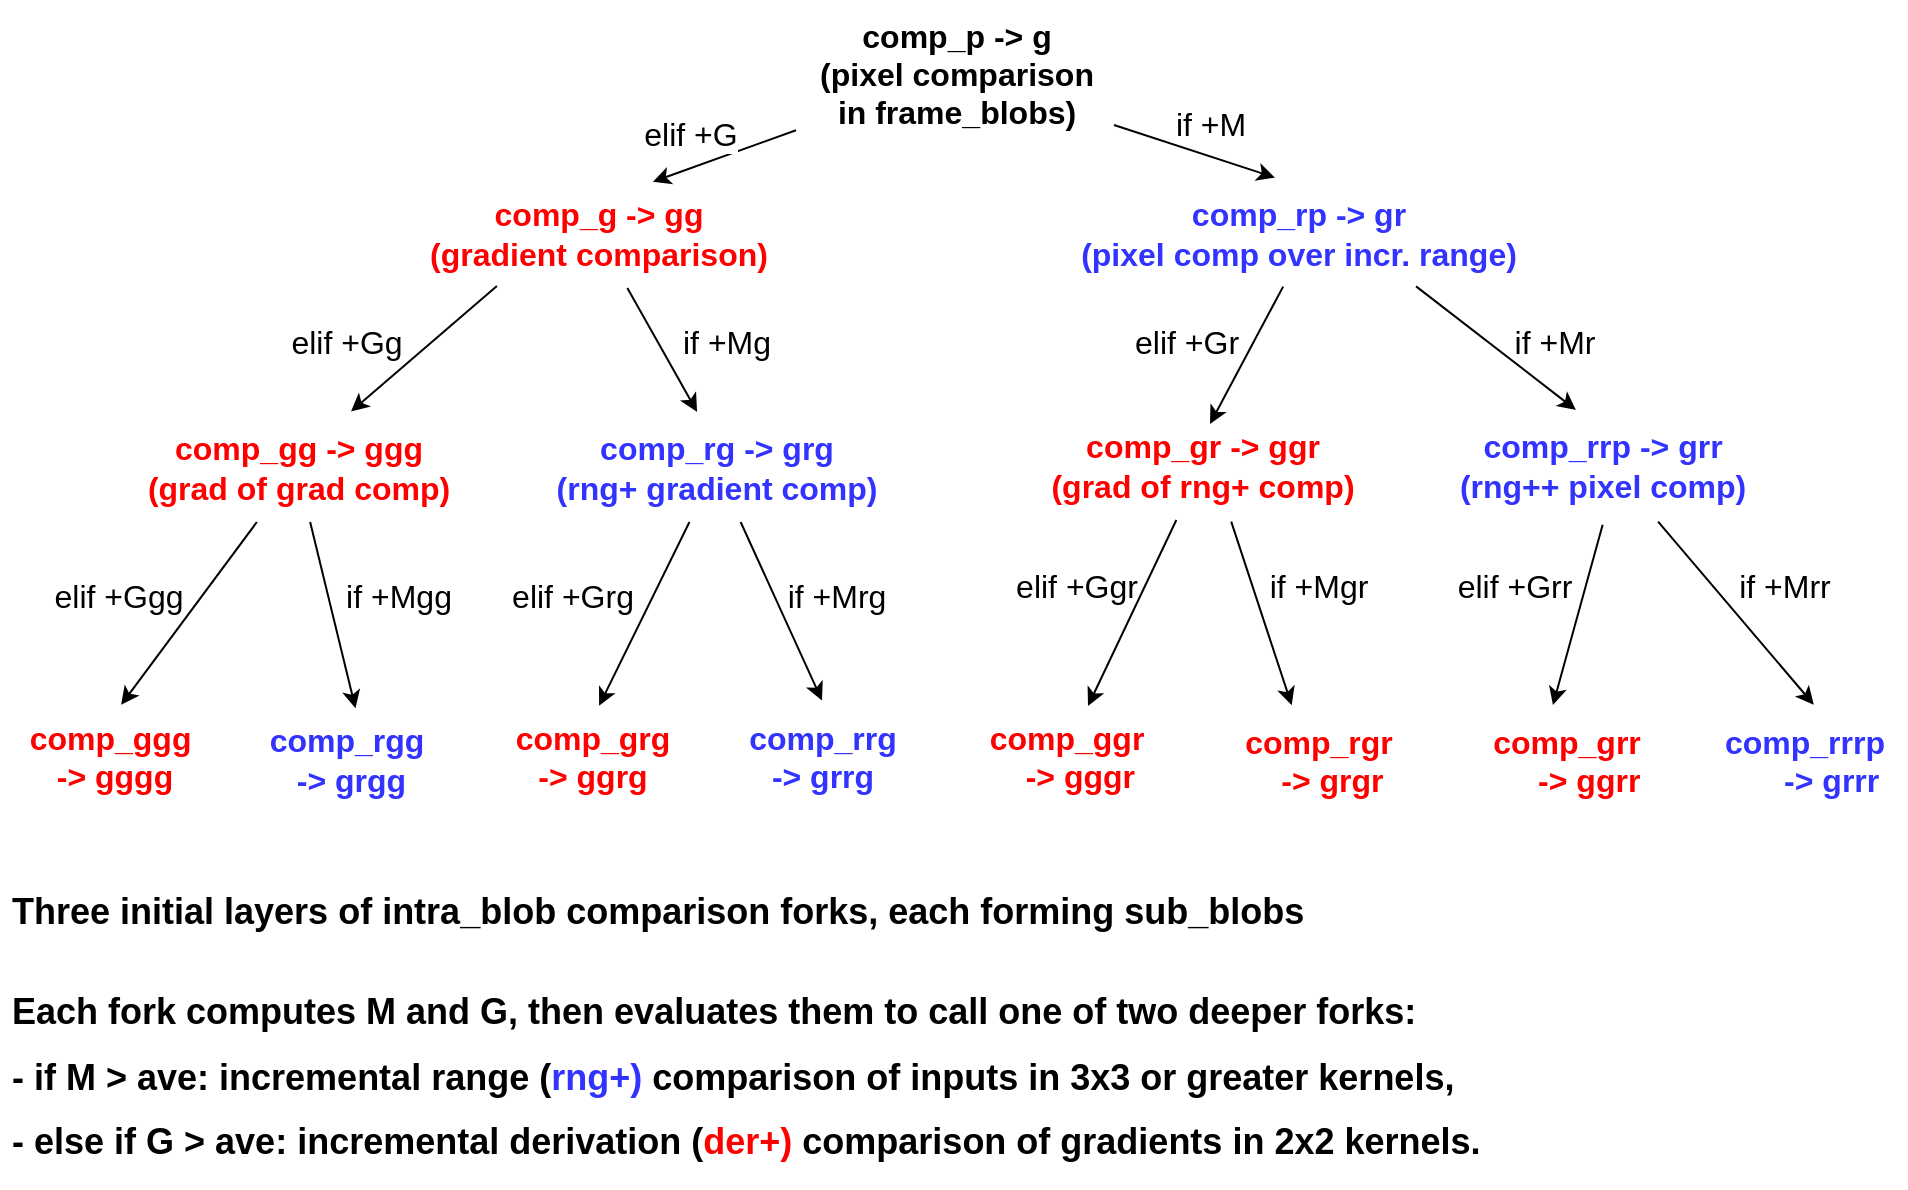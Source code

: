 <mxfile version="13.0.1" type="device"><diagram id="89n-_hzKVNLBdUliTuQF" name="Page-1"><mxGraphModel dx="981" dy="574" grid="0" gridSize="12" guides="1" tooltips="1" connect="1" arrows="1" fold="1" page="1" pageScale="1" pageWidth="1100" pageHeight="850" background="none" math="0" shadow="0"><root><mxCell id="0"/><mxCell id="1" parent="0"/><mxCell id="VU631XSMlikdTpn3kbtf-1" value="&lt;font style=&quot;font-size: 16px&quot;&gt;&lt;b style=&quot;font-size: 16px&quot;&gt;comp_p -&amp;gt; g&lt;br style=&quot;font-size: 16px&quot;&gt;(pixel comparison&lt;br&gt;in frame_blobs)&lt;br style=&quot;font-size: 16px&quot;&gt;&lt;/b&gt;&lt;/font&gt;" style="text;html=1;align=center;verticalAlign=middle;resizable=0;points=[];autosize=1;strokeWidth=1;fontSize=16;fontColor=#000000;spacing=6;" parent="1" vertex="1"><mxGeometry x="421" y="42" width="159" height="73" as="geometry"/></mxCell><mxCell id="VU631XSMlikdTpn3kbtf-6" value="" style="endArrow=classic;html=1;entryX=0.646;entryY=0.017;entryDx=0;entryDy=0;entryPerimeter=0;strokeWidth=1;fontSize=16;fontColor=#000000;spacing=6;" parent="1" source="VU631XSMlikdTpn3kbtf-1" target="VU631XSMlikdTpn3kbtf-9" edge="1"><mxGeometry width="50" height="50" relative="1" as="geometry"><mxPoint x="426" y="111" as="sourcePoint"/><mxPoint x="326" y="182" as="targetPoint"/></mxGeometry></mxCell><mxCell id="VU631XSMlikdTpn3kbtf-51" value="elif +G" style="text;html=1;align=center;verticalAlign=middle;resizable=0;points=[];labelBackgroundColor=#ffffff;fontSize=16;fontColor=#000000;" parent="VU631XSMlikdTpn3kbtf-6" vertex="1" connectable="0"><mxGeometry x="-0.15" y="-1" relative="1" as="geometry"><mxPoint x="-22.55" y="-8.69" as="offset"/></mxGeometry></mxCell><mxCell id="VU631XSMlikdTpn3kbtf-7" value="" style="endArrow=classic;html=1;entryX=0.452;entryY=-0.022;entryDx=0;entryDy=0;entryPerimeter=0;strokeWidth=1;fontSize=16;fontColor=#000000;spacing=6;" parent="1" source="VU631XSMlikdTpn3kbtf-1" target="VU631XSMlikdTpn3kbtf-8" edge="1"><mxGeometry width="50" height="50" relative="1" as="geometry"><mxPoint x="576" y="98" as="sourcePoint"/><mxPoint x="476" y="172" as="targetPoint"/></mxGeometry></mxCell><mxCell id="VU631XSMlikdTpn3kbtf-8" value="&lt;font style=&quot;font-size: 16px&quot;&gt;&lt;b style=&quot;font-size: 16px&quot;&gt;&lt;span style=&quot;font-size: 16px ; background-color: rgb(255 , 255 , 255)&quot;&gt;&lt;font color=&quot;#3333ff&quot;&gt;comp_rp -&amp;gt; gr&lt;br style=&quot;font-size: 16px&quot;&gt;(pixel comp over incr. range)&lt;/font&gt;&lt;/span&gt;&lt;br style=&quot;font-size: 16px&quot;&gt;&lt;/b&gt;&lt;/font&gt;" style="text;html=1;align=center;verticalAlign=middle;resizable=0;points=[];autosize=1;strokeWidth=1;fontSize=16;fontColor=#000000;spacing=6;" parent="1" vertex="1"><mxGeometry x="552" y="132" width="240" height="54" as="geometry"/></mxCell><mxCell id="VU631XSMlikdTpn3kbtf-9" value="&lt;b&gt;&lt;span&gt;&lt;font color=&quot;#ff0000&quot;&gt;comp_g -&amp;gt; gg&lt;br&gt;(gradient comparison)&lt;/font&gt;&lt;/span&gt;&lt;/b&gt;&lt;b style=&quot;font-size: 16px&quot;&gt;&lt;font style=&quot;font-size: 16px&quot;&gt;&lt;br style=&quot;font-size: 16px&quot;&gt;&lt;/font&gt;&lt;/b&gt;" style="text;html=1;align=center;verticalAlign=middle;resizable=0;points=[];autosize=1;strokeWidth=1;fontSize=16;fontColor=#000000;spacing=6;" parent="1" vertex="1"><mxGeometry x="226" y="132" width="191" height="54" as="geometry"/></mxCell><mxCell id="VU631XSMlikdTpn3kbtf-11" value="" style="endArrow=classic;html=1;strokeWidth=1;fontSize=16;fontColor=#000000;spacing=6;entryX=0.656;entryY=-0.022;entryDx=0;entryDy=0;entryPerimeter=0;exitX=0.238;exitY=0.981;exitDx=0;exitDy=0;exitPerimeter=0;" parent="1" source="VU631XSMlikdTpn3kbtf-9" target="VU631XSMlikdTpn3kbtf-14" edge="1"><mxGeometry width="50" height="50" relative="1" as="geometry"><mxPoint x="270" y="183" as="sourcePoint"/><mxPoint x="200" y="248" as="targetPoint"/></mxGeometry></mxCell><mxCell id="VU631XSMlikdTpn3kbtf-14" value="&lt;b&gt;&lt;span&gt;&lt;font color=&quot;#ff0000&quot;&gt;comp_gg&amp;nbsp;-&amp;gt; ggg&lt;br&gt;(grad of grad comp)&lt;/font&gt;&lt;/span&gt;&lt;/b&gt;&lt;b style=&quot;font-size: 16px&quot;&gt;&lt;font style=&quot;font-size: 16px&quot;&gt;&lt;br style=&quot;font-size: 16px&quot;&gt;&lt;/font&gt;&lt;/b&gt;" style="text;html=1;align=center;verticalAlign=middle;resizable=0;points=[];autosize=1;strokeWidth=1;fontSize=16;fontColor=#000000;spacing=6;" parent="1" vertex="1"><mxGeometry x="85" y="249" width="173" height="54" as="geometry"/></mxCell><mxCell id="VU631XSMlikdTpn3kbtf-15" value="" style="endArrow=classic;html=1;strokeWidth=1;fontSize=16;fontColor=#000000;spacing=6;entryX=0.448;entryY=-0.019;entryDx=0;entryDy=0;entryPerimeter=0;" parent="1" source="VU631XSMlikdTpn3kbtf-9" target="VU631XSMlikdTpn3kbtf-16" edge="1"><mxGeometry width="50" height="50" relative="1" as="geometry"><mxPoint x="329" y="196" as="sourcePoint"/><mxPoint x="383" y="249" as="targetPoint"/></mxGeometry></mxCell><mxCell id="VU631XSMlikdTpn3kbtf-16" value="&lt;b&gt;&lt;span&gt;&lt;font color=&quot;#3333ff&quot;&gt;comp_rg -&amp;gt; grg&lt;br&gt;(&lt;/font&gt;&lt;/span&gt;&lt;/b&gt;&lt;b&gt;&lt;span&gt;&lt;font color=&quot;#3333ff&quot;&gt;rng+&amp;nbsp;&lt;/font&gt;&lt;/span&gt;&lt;/b&gt;&lt;b&gt;&lt;span&gt;&lt;font color=&quot;#3333ff&quot;&gt;gradient comp)&lt;/font&gt;&lt;/span&gt;&lt;/b&gt;&lt;b style=&quot;font-size: 16px&quot;&gt;&lt;font style=&quot;font-size: 16px&quot;&gt;&lt;br style=&quot;font-size: 16px&quot;&gt;&lt;/font&gt;&lt;/b&gt;" style="text;html=1;align=center;verticalAlign=middle;resizable=0;points=[];autosize=1;strokeWidth=1;fontSize=16;fontColor=#000000;spacing=6;" parent="1" vertex="1"><mxGeometry x="290" y="249" width="182" height="54" as="geometry"/></mxCell><mxCell id="VU631XSMlikdTpn3kbtf-17" value="" style="endArrow=classic;html=1;strokeWidth=1;fontSize=16;fontColor=#000000;spacing=6;exitX=0.469;exitY=0.987;exitDx=0;exitDy=0;exitPerimeter=0;" parent="1" source="VU631XSMlikdTpn3kbtf-8" edge="1"><mxGeometry width="50" height="50" relative="1" as="geometry"><mxPoint x="690" y="196" as="sourcePoint"/><mxPoint x="628" y="254" as="targetPoint"/><Array as="points"/></mxGeometry></mxCell><mxCell id="VU631XSMlikdTpn3kbtf-18" value="&lt;b&gt;&lt;span&gt;&lt;font color=&quot;#ff0000&quot;&gt;comp_gr&amp;nbsp;-&amp;gt; ggr&lt;br&gt;(grad of rng+ comp)&lt;/font&gt;&lt;br&gt;&lt;/span&gt;&lt;/b&gt;" style="text;html=1;align=center;verticalAlign=middle;resizable=0;points=[];autosize=1;strokeWidth=1;fontSize=16;fontColor=#000000;spacing=6;" parent="1" vertex="1"><mxGeometry x="537" y="248" width="174" height="54" as="geometry"/></mxCell><mxCell id="VU631XSMlikdTpn3kbtf-19" value="" style="endArrow=classic;html=1;strokeWidth=1;fontSize=16;fontColor=#000000;spacing=6;entryX=0.424;entryY=-0.019;entryDx=0;entryDy=0;entryPerimeter=0;exitX=0.746;exitY=0.985;exitDx=0;exitDy=0;exitPerimeter=0;" parent="1" source="VU631XSMlikdTpn3kbtf-8" target="VU631XSMlikdTpn3kbtf-20" edge="1"><mxGeometry width="50" height="50" relative="1" as="geometry"><mxPoint x="757" y="196" as="sourcePoint"/><mxPoint x="850" y="253" as="targetPoint"/></mxGeometry></mxCell><mxCell id="VU631XSMlikdTpn3kbtf-20" value="&lt;font style=&quot;font-size: 16px&quot;&gt;&lt;b style=&quot;font-size: 16px&quot;&gt;&lt;span style=&quot;font-size: 16px ; background-color: rgb(255 , 255 , 255)&quot;&gt;&lt;font color=&quot;#3333ff&quot;&gt;comp_rrp -&amp;gt; grr&lt;br style=&quot;font-size: 16px&quot;&gt;(&lt;/font&gt;&lt;/span&gt;&lt;/b&gt;&lt;b&gt;&lt;span style=&quot;background-color: rgb(255 , 255 , 255)&quot;&gt;&lt;font color=&quot;#3333ff&quot;&gt;rng++&amp;nbsp;&lt;/font&gt;&lt;/span&gt;&lt;/b&gt;&lt;b style=&quot;font-size: 16px&quot;&gt;&lt;span style=&quot;font-size: 16px ; background-color: rgb(255 , 255 , 255)&quot;&gt;&lt;font color=&quot;#3333ff&quot;&gt;pixel comp)&lt;/font&gt;&lt;/span&gt;&lt;br style=&quot;font-size: 16px&quot;&gt;&lt;/b&gt;&lt;/font&gt;" style="text;html=1;align=center;verticalAlign=middle;resizable=0;points=[];autosize=1;strokeWidth=1;fontSize=16;fontColor=#000000;spacing=6;" parent="1" vertex="1"><mxGeometry x="741" y="248" width="165" height="54" as="geometry"/></mxCell><mxCell id="VU631XSMlikdTpn3kbtf-21" value="" style="endArrow=classic;html=1;strokeWidth=1;fontSize=16;fontColor=#000000;spacing=6;entryX=0.538;entryY=0.015;entryDx=0;entryDy=0;entryPerimeter=0;" parent="1" source="VU631XSMlikdTpn3kbtf-14" target="VU631XSMlikdTpn3kbtf-24" edge="1"><mxGeometry width="50" height="50" relative="1" as="geometry"><mxPoint x="133" y="299" as="sourcePoint"/><mxPoint x="79" y="385" as="targetPoint"/><Array as="points"/></mxGeometry></mxCell><mxCell id="VU631XSMlikdTpn3kbtf-24" value="&lt;b style=&quot;font-size: 16px&quot;&gt;&lt;font style=&quot;font-size: 16px&quot;&gt;&lt;span style=&quot;font-size: 16px ; background-color: rgb(255 , 255 , 255)&quot;&gt;&lt;font color=&quot;#ff0000&quot;&gt;comp_ggg&amp;nbsp;&lt;br&gt;-&amp;gt; gggg&lt;br style=&quot;font-size: 16px&quot;&gt;&lt;/font&gt;&lt;/span&gt;&lt;br style=&quot;font-size: 16px&quot;&gt;&lt;/font&gt;&lt;/b&gt;" style="text;html=1;align=center;verticalAlign=middle;resizable=0;points=[];autosize=1;fontSize=16;fontColor=#000000;spacing=6;spacingTop=0;" parent="1" vertex="1"><mxGeometry x="26" y="393.3" width="107" height="73" as="geometry"/></mxCell><mxCell id="VU631XSMlikdTpn3kbtf-25" value="" style="endArrow=classic;html=1;strokeWidth=1;fontSize=16;fontColor=#000000;entryX=0.548;entryY=0.022;entryDx=0;entryDy=0;entryPerimeter=0;spacing=6;" parent="1" source="VU631XSMlikdTpn3kbtf-14" target="VU631XSMlikdTpn3kbtf-26" edge="1"><mxGeometry width="50" height="50" relative="1" as="geometry"><mxPoint x="180" y="307" as="sourcePoint"/><mxPoint x="216" y="353" as="targetPoint"/></mxGeometry></mxCell><mxCell id="VU631XSMlikdTpn3kbtf-26" value="&lt;b style=&quot;font-size: 16px&quot;&gt;&lt;font style=&quot;font-size: 16px&quot;&gt;&lt;span style=&quot;font-size: 16px ; background-color: rgb(255 , 255 , 255)&quot;&gt;&lt;font color=&quot;#3333ff&quot;&gt;comp_rgg&lt;br&gt;&amp;nbsp;-&amp;gt; grgg&lt;/font&gt;&lt;/span&gt;&lt;br style=&quot;font-size: 16px&quot;&gt;&lt;/font&gt;&lt;/b&gt;" style="text;html=1;align=center;verticalAlign=middle;resizable=0;points=[];autosize=1;strokeWidth=1;fontSize=16;fontColor=#000000;spacing=6;spacingTop=0;" parent="1" vertex="1"><mxGeometry x="146.5" y="395" width="99" height="54" as="geometry"/></mxCell><mxCell id="VU631XSMlikdTpn3kbtf-27" value="" style="endArrow=classic;html=1;strokeWidth=1;fontSize=16;fontColor=#000000;spacing=6;entryX=0.541;entryY=0.015;entryDx=0;entryDy=0;entryPerimeter=0;" parent="1" target="VU631XSMlikdTpn3kbtf-36" edge="1" source="VU631XSMlikdTpn3kbtf-16"><mxGeometry width="50" height="50" relative="1" as="geometry"><mxPoint x="367" y="291" as="sourcePoint"/><mxPoint x="317" y="344" as="targetPoint"/></mxGeometry></mxCell><mxCell id="VU631XSMlikdTpn3kbtf-28" value="" style="endArrow=classic;html=1;strokeWidth=1;fontSize=16;fontColor=#000000;spacing=6;entryX=0.5;entryY=-0.022;entryDx=0;entryDy=0;entryPerimeter=0;" parent="1" source="VU631XSMlikdTpn3kbtf-16" target="VU631XSMlikdTpn3kbtf-37" edge="1"><mxGeometry width="50" height="50" relative="1" as="geometry"><mxPoint x="397" y="295" as="sourcePoint"/><mxPoint x="454" y="342" as="targetPoint"/></mxGeometry></mxCell><mxCell id="VU631XSMlikdTpn3kbtf-29" value="" style="endArrow=classic;html=1;strokeWidth=1;fontSize=16;fontColor=#000000;spacing=6;" parent="1" edge="1" source="VU631XSMlikdTpn3kbtf-18"><mxGeometry width="50" height="50" relative="1" as="geometry"><mxPoint x="605" y="314" as="sourcePoint"/><mxPoint x="567" y="395" as="targetPoint"/></mxGeometry></mxCell><mxCell id="VU631XSMlikdTpn3kbtf-30" value="" style="endArrow=classic;html=1;strokeWidth=1;fontSize=16;fontColor=#000000;entryX=0.363;entryY=-0.005;entryDx=0;entryDy=0;entryPerimeter=0;spacing=6;exitX=0.584;exitY=1.015;exitDx=0;exitDy=0;exitPerimeter=0;" parent="1" source="VU631XSMlikdTpn3kbtf-18" target="VU631XSMlikdTpn3kbtf-39" edge="1"><mxGeometry width="50" height="50" relative="1" as="geometry"><mxPoint x="659" y="291" as="sourcePoint"/><mxPoint x="710" y="352" as="targetPoint"/></mxGeometry></mxCell><mxCell id="VU631XSMlikdTpn3kbtf-31" value="" style="endArrow=classic;html=1;strokeWidth=1;fontSize=16;fontColor=#000000;spacing=6;entryX=0.548;entryY=-0.009;entryDx=0;entryDy=0;entryPerimeter=0;exitX=0.673;exitY=1.015;exitDx=0;exitDy=0;exitPerimeter=0;" parent="1" source="VU631XSMlikdTpn3kbtf-20" target="VU631XSMlikdTpn3kbtf-41" edge="1"><mxGeometry width="50" height="50" relative="1" as="geometry"><mxPoint x="909" y="293" as="sourcePoint"/><mxPoint x="966" y="327" as="targetPoint"/></mxGeometry></mxCell><mxCell id="VU631XSMlikdTpn3kbtf-32" value="" style="endArrow=classic;html=1;strokeWidth=1;fontSize=16;fontColor=#000000;spacing=6;entryX=0.432;entryY=-0.007;entryDx=0;entryDy=0;entryPerimeter=0;exitX=0.505;exitY=1.044;exitDx=0;exitDy=0;exitPerimeter=0;" parent="1" source="VU631XSMlikdTpn3kbtf-20" target="VU631XSMlikdTpn3kbtf-40" edge="1"><mxGeometry width="50" height="50" relative="1" as="geometry"><mxPoint x="815" y="305" as="sourcePoint"/><mxPoint x="840" y="343" as="targetPoint"/><Array as="points"/></mxGeometry></mxCell><mxCell id="VU631XSMlikdTpn3kbtf-36" value="&lt;b style=&quot;font-size: 16px&quot;&gt;&lt;font style=&quot;font-size: 16px&quot;&gt;&lt;span style=&quot;font-size: 16px ; background-color: rgb(255 , 255 , 255)&quot;&gt;&lt;font color=&quot;#ff0000&quot;&gt;comp_grg&lt;br&gt;-&amp;gt; ggrg&lt;br style=&quot;font-size: 16px&quot;&gt;&lt;/font&gt;&lt;/span&gt;&lt;br style=&quot;font-size: 16px&quot;&gt;&lt;/font&gt;&lt;/b&gt;" style="text;html=1;align=center;verticalAlign=middle;resizable=0;points=[];autosize=1;strokeWidth=1;fontSize=16;fontColor=#000000;spacing=6;spacingTop=0;" parent="1" vertex="1"><mxGeometry x="269" y="393.8" width="99" height="73" as="geometry"/></mxCell><mxCell id="VU631XSMlikdTpn3kbtf-37" value="&lt;b style=&quot;font-size: 16px&quot;&gt;&lt;font style=&quot;font-size: 16px&quot;&gt;&lt;span style=&quot;font-size: 16px ; background-color: rgb(255 , 255 , 255)&quot;&gt;&lt;font color=&quot;#3333ff&quot;&gt;comp_rrg&lt;br&gt;-&amp;gt; grrg&lt;br style=&quot;font-size: 16px&quot;&gt;&lt;/font&gt;&lt;/span&gt;&lt;/font&gt;&lt;/b&gt;&lt;b style=&quot;font-size: 16px&quot;&gt;&lt;font style=&quot;font-size: 16px&quot;&gt;&lt;br style=&quot;font-size: 16px&quot;&gt;&lt;/font&gt;&lt;/b&gt;" style="text;html=1;align=center;verticalAlign=middle;resizable=0;points=[];autosize=1;strokeWidth=1;fontSize=16;fontColor=#000000;spacing=6;spacingTop=0;" parent="1" vertex="1"><mxGeometry x="386" y="393.8" width="96" height="73" as="geometry"/></mxCell><mxCell id="VU631XSMlikdTpn3kbtf-38" value="&lt;b style=&quot;font-size: 16px&quot;&gt;&lt;font style=&quot;font-size: 16px&quot;&gt;&lt;span style=&quot;font-size: 16px ; background-color: rgb(255 , 255 , 255)&quot;&gt;&lt;font color=&quot;#ff0000&quot;&gt;comp_ggr&lt;br&gt;&amp;nbsp; &amp;nbsp;-&amp;gt;&amp;nbsp;gggr&lt;br style=&quot;font-size: 16px&quot;&gt;&lt;/font&gt;&lt;/span&gt;&lt;br style=&quot;font-size: 16px&quot;&gt;&lt;/font&gt;&lt;/b&gt;" style="text;html=1;align=center;verticalAlign=middle;resizable=0;points=[];autosize=1;strokeWidth=1;fontSize=16;fontColor=#000000;spacing=6;spacingTop=0;" parent="1" vertex="1"><mxGeometry x="506" y="393.3" width="99" height="73" as="geometry"/></mxCell><mxCell id="VU631XSMlikdTpn3kbtf-39" value="&lt;b style=&quot;font-size: 16px&quot;&gt;&lt;font style=&quot;font-size: 16px&quot;&gt;&lt;span style=&quot;font-size: 16px ; background-color: rgb(255 , 255 , 255)&quot;&gt;&lt;font color=&quot;#ff0000&quot;&gt;comp_rgr&lt;br&gt;&amp;nbsp; &amp;nbsp;-&amp;gt; grgr&lt;br style=&quot;font-size: 16px&quot;&gt;&lt;/font&gt;&lt;/span&gt;&lt;br style=&quot;font-size: 16px&quot;&gt;&lt;/font&gt;&lt;/b&gt;" style="text;html=1;align=center;verticalAlign=middle;resizable=0;points=[];autosize=1;strokeWidth=1;fontSize=16;fontColor=#000000;spacing=6;" parent="1" vertex="1"><mxGeometry x="634" y="395" width="96" height="73" as="geometry"/></mxCell><mxCell id="VU631XSMlikdTpn3kbtf-40" value="&lt;b style=&quot;font-size: 16px&quot;&gt;&lt;font style=&quot;font-size: 16px&quot;&gt;&lt;span style=&quot;font-size: 16px ; background-color: rgb(255 , 255 , 255)&quot;&gt;&lt;font color=&quot;#ff0000&quot;&gt;comp_grr&lt;br&gt;&amp;nbsp; &amp;nbsp; &amp;nbsp;-&amp;gt; ggrr&lt;br style=&quot;font-size: 16px&quot;&gt;&lt;/font&gt;&lt;/span&gt;&lt;br style=&quot;font-size: 16px&quot;&gt;&lt;/font&gt;&lt;/b&gt;" style="text;html=1;align=center;verticalAlign=middle;resizable=0;points=[];autosize=1;strokeWidth=1;fontSize=16;fontColor=#000000;spacing=6;spacingTop=0;" parent="1" vertex="1"><mxGeometry x="758" y="395" width="96" height="73" as="geometry"/></mxCell><mxCell id="VU631XSMlikdTpn3kbtf-41" value="&lt;b style=&quot;font-size: 16px&quot;&gt;&lt;font style=&quot;font-size: 16px&quot;&gt;&lt;span style=&quot;font-size: 16px ; background-color: rgb(255 , 255 , 255)&quot;&gt;&lt;font color=&quot;#3333ff&quot;&gt;comp_rrrp&lt;br&gt;&amp;nbsp; &amp;nbsp; &amp;nbsp; -&amp;gt; grrr&lt;/font&gt;&lt;/span&gt;&lt;/font&gt;&lt;/b&gt;&lt;b style=&quot;font-size: 16px&quot;&gt;&lt;font style=&quot;font-size: 16px&quot;&gt;&lt;span style=&quot;font-size: 16px ; background-color: rgb(255 , 255 , 255)&quot;&gt;&lt;font color=&quot;#3333ff&quot;&gt;&lt;br style=&quot;font-size: 16px&quot;&gt;&lt;/font&gt;&lt;/span&gt;&lt;br style=&quot;font-size: 16px&quot;&gt;&lt;/font&gt;&lt;/b&gt;" style="text;html=1;align=center;verticalAlign=middle;resizable=0;points=[];autosize=1;strokeWidth=1;fontSize=16;fontColor=#000000;spacing=6;" parent="1" vertex="1"><mxGeometry x="874" y="395" width="102" height="73" as="geometry"/></mxCell><mxCell id="VU631XSMlikdTpn3kbtf-47" value="&lt;p style=&quot;font-size: 18px&quot;&gt;&lt;b&gt;&lt;font style=&quot;line-height: 180% ; font-size: 18px&quot;&gt;Three initial layers of intra_blob comparison forks, each forming sub_blobs&amp;nbsp;&lt;/font&gt;&lt;/b&gt;&lt;/p&gt;&lt;b style=&quot;font-size: 18px&quot;&gt;&lt;font style=&quot;line-height: 180% ; font-size: 18px&quot;&gt;Each fork computes M and G, then&amp;nbsp;&lt;/font&gt;&lt;/b&gt;&lt;b style=&quot;font-size: 18px&quot;&gt;&lt;font style=&quot;line-height: 32.4px&quot;&gt;evaluates them&lt;/font&gt;&lt;/b&gt;&lt;b style=&quot;font-size: 18px&quot;&gt;&lt;font style=&quot;line-height: 180% ; font-size: 18px&quot;&gt;&amp;nbsp;to call one of two deeper forks: &lt;br&gt;- if M &amp;gt; ave: incremental range (&lt;/font&gt;&lt;/b&gt;&lt;b style=&quot;font-size: 18px&quot;&gt;&lt;font style=&quot;line-height: 32.4px&quot;&gt;&lt;font color=&quot;#3333ff&quot;&gt;rng+)&amp;nbsp;&lt;/font&gt;&lt;/font&gt;&lt;/b&gt;&lt;b style=&quot;font-size: 18px&quot;&gt;&lt;font style=&quot;line-height: 180% ; font-size: 18px&quot;&gt;comparison of&amp;nbsp;&lt;/font&gt;&lt;/b&gt;&lt;b style=&quot;font-size: 18px&quot;&gt;&lt;font style=&quot;line-height: 32.4px&quot;&gt;inputs in 3x3 or greater kernels,&lt;/font&gt;&lt;/b&gt;&lt;b style=&quot;font-size: 18px&quot;&gt;&lt;font style=&quot;line-height: 180% ; font-size: 18px&quot;&gt;&lt;br&gt;- else if G &amp;gt; ave: incremental&amp;nbsp;derivation (&lt;/font&gt;&lt;/b&gt;&lt;b style=&quot;font-size: 18px&quot;&gt;&lt;font style=&quot;line-height: 32.4px&quot;&gt;&lt;font color=&quot;#ff0000&quot;&gt;der+)&lt;/font&gt;&lt;/font&gt;&lt;/b&gt;&lt;b style=&quot;font-size: 18px&quot;&gt;&lt;font style=&quot;line-height: 180% ; font-size: 18px&quot;&gt;&lt;span&gt;&lt;span&gt;&amp;nbsp;comparison of gradients in 2x2 kernels.&lt;/span&gt;&lt;/span&gt;&lt;/font&gt;&lt;/b&gt;&lt;b style=&quot;font-size: 18px&quot;&gt;&lt;font style=&quot;line-height: 180% ; font-size: 18px&quot;&gt;&lt;span&gt;&lt;span&gt;&amp;nbsp;&lt;/span&gt;&lt;/span&gt;&lt;br&gt;&lt;/font&gt;&lt;/b&gt;" style="text;html=1;align=left;verticalAlign=middle;resizable=0;points=[];autosize=1;fontSize=16;fontColor=#000000;spacing=6;" parent="1" vertex="1"><mxGeometry x="23" y="456" width="761" height="180" as="geometry"/></mxCell><mxCell id="VU631XSMlikdTpn3kbtf-54" value="if +M" style="text;html=1;align=center;verticalAlign=middle;resizable=0;points=[];autosize=1;fontSize=16;" parent="1" vertex="1"><mxGeometry x="605" y="92" width="45" height="23" as="geometry"/></mxCell><mxCell id="VU631XSMlikdTpn3kbtf-57" value="elif +Gg" style="text;html=1;align=center;verticalAlign=middle;resizable=0;points=[];autosize=1;fontSize=16;" parent="1" vertex="1"><mxGeometry x="163" y="201" width="66" height="23" as="geometry"/></mxCell><mxCell id="VU631XSMlikdTpn3kbtf-59" value="if +Mg" style="text;html=1;align=center;verticalAlign=middle;resizable=0;points=[];autosize=1;fontSize=16;" parent="1" vertex="1"><mxGeometry x="359" y="201" width="54" height="23" as="geometry"/></mxCell><mxCell id="VU631XSMlikdTpn3kbtf-60" value="elif +Gr" style="text;html=1;align=center;verticalAlign=middle;resizable=0;points=[];autosize=1;fontSize=16;" parent="1" vertex="1"><mxGeometry x="585" y="201" width="62" height="23" as="geometry"/></mxCell><mxCell id="VU631XSMlikdTpn3kbtf-61" value="if +Mr" style="text;html=1;align=center;verticalAlign=middle;resizable=0;points=[];autosize=1;fontSize=16;" parent="1" vertex="1"><mxGeometry x="775" y="201" width="50" height="23" as="geometry"/></mxCell><mxCell id="VU631XSMlikdTpn3kbtf-66" value="elif +Ggg" style="text;html=1;align=center;verticalAlign=middle;resizable=0;points=[];autosize=1;fontSize=16;" parent="1" vertex="1"><mxGeometry x="45" y="328" width="74" height="23" as="geometry"/></mxCell><mxCell id="VU631XSMlikdTpn3kbtf-67" value="if +Mgg" style="text;html=1;align=center;verticalAlign=middle;resizable=0;points=[];autosize=1;fontSize=16;" parent="1" vertex="1"><mxGeometry x="190" y="328" width="63" height="23" as="geometry"/></mxCell><mxCell id="VU631XSMlikdTpn3kbtf-68" value="elif +Grg" style="text;html=1;align=center;verticalAlign=middle;resizable=0;points=[];autosize=1;fontSize=16;" parent="1" vertex="1"><mxGeometry x="273" y="328" width="71" height="23" as="geometry"/></mxCell><mxCell id="VU631XSMlikdTpn3kbtf-69" value="if +Mrg" style="text;html=1;align=center;verticalAlign=middle;resizable=0;points=[];autosize=1;fontSize=16;" parent="1" vertex="1"><mxGeometry x="411" y="328" width="59" height="23" as="geometry"/></mxCell><mxCell id="VU631XSMlikdTpn3kbtf-70" value="elif +Ggr" style="text;html=1;align=center;verticalAlign=middle;resizable=0;points=[];autosize=1;fontSize=16;" parent="1" vertex="1"><mxGeometry x="525" y="323" width="71" height="23" as="geometry"/></mxCell><mxCell id="VU631XSMlikdTpn3kbtf-71" value="if +Mgr" style="text;html=1;align=center;verticalAlign=middle;resizable=0;points=[];autosize=1;fontSize=16;" parent="1" vertex="1"><mxGeometry x="652.5" y="323" width="59" height="23" as="geometry"/></mxCell><mxCell id="VU631XSMlikdTpn3kbtf-72" value="elif +Grr" style="text;html=1;align=center;verticalAlign=middle;resizable=0;points=[];autosize=1;fontSize=16;" parent="1" vertex="1"><mxGeometry x="746" y="323" width="67" height="23" as="geometry"/></mxCell><mxCell id="VU631XSMlikdTpn3kbtf-73" value="if +Mrr" style="text;html=1;align=center;verticalAlign=middle;resizable=0;points=[];autosize=1;fontSize=16;" parent="1" vertex="1"><mxGeometry x="887" y="323" width="56" height="23" as="geometry"/></mxCell></root></mxGraphModel></diagram></mxfile>